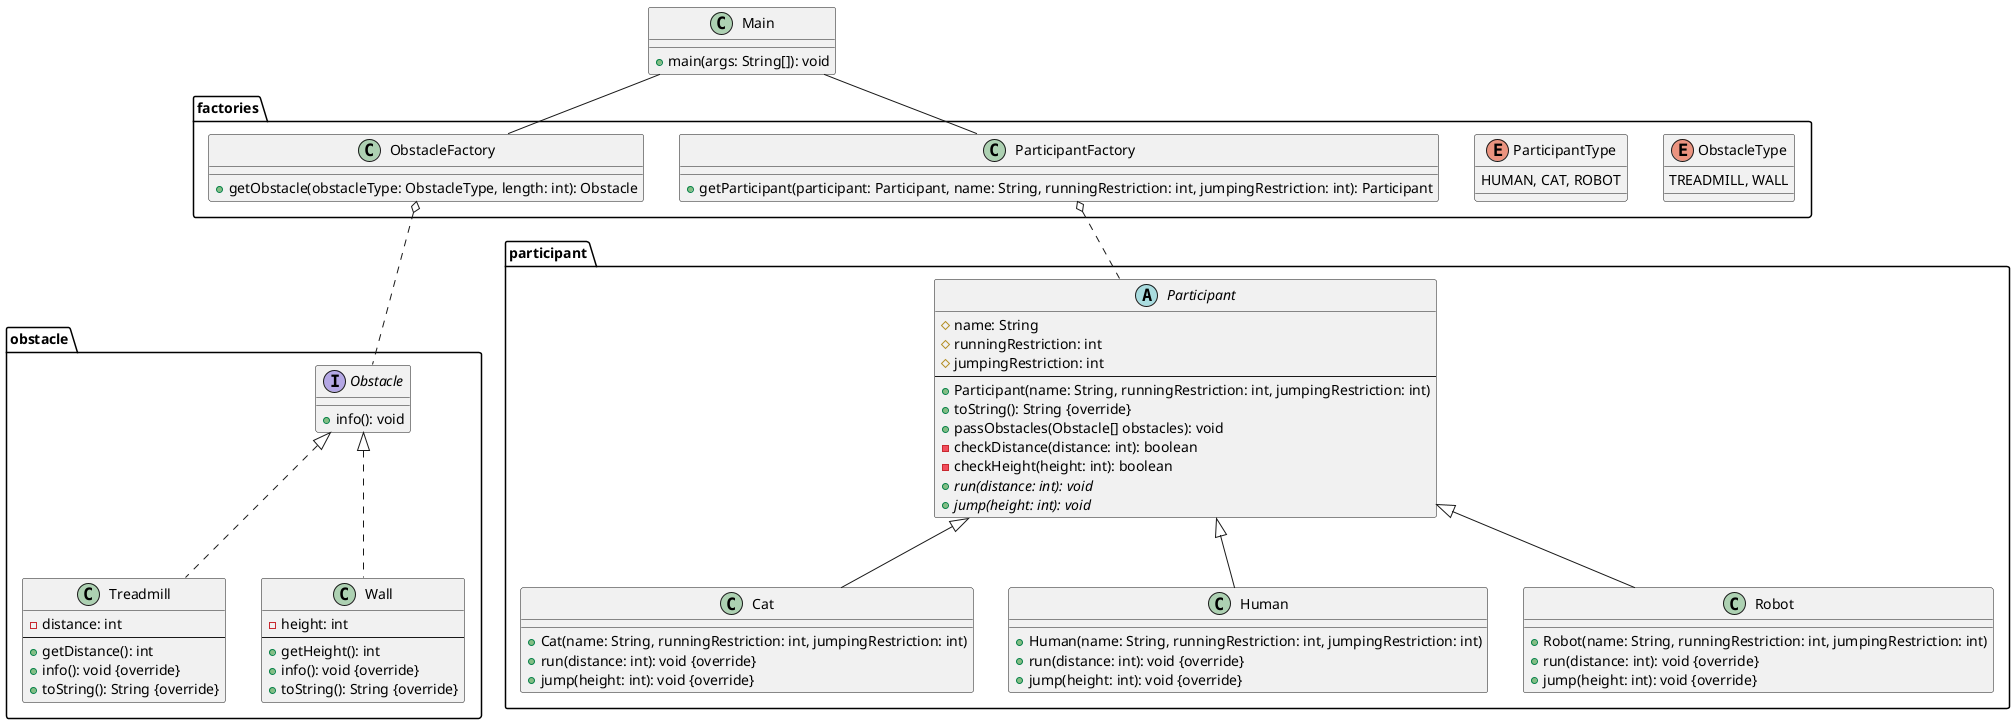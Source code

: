 @startuml
'https://plantuml.com/class-diagram

package "participant" {
    abstract class Participant{
        #name: String
        #runningRestriction: int
        #jumpingRestriction: int
        ---
        +Participant(name: String, runningRestriction: int, jumpingRestriction: int)
        +toString(): String {override}
        +passObstacles(Obstacle[] obstacles): void
        -checkDistance(distance: int): boolean
        -checkHeight(height: int): boolean
        +{abstract}run(distance: int): void
        +{abstract}jump(height: int): void
    }

    class Cat{
        +Cat(name: String, runningRestriction: int, jumpingRestriction: int)
        +run(distance: int): void {override}
        +jump(height: int): void {override}
    }

    class Human{
        +Human(name: String, runningRestriction: int, jumpingRestriction: int)
        +run(distance: int): void {override}
        +jump(height: int): void {override}
    }

    class Robot{
        +Robot(name: String, runningRestriction: int, jumpingRestriction: int)
        +run(distance: int): void {override}
        +jump(height: int): void {override}
    }

    Participant <|-- Cat
    Participant <|-- Human
    Participant <|-- Robot
}

package "obstacle" {
    interface Obstacle{
        +info(): void
    }

    class Treadmill{
        -distance: int
        ---
        +getDistance(): int
        +info(): void {override}
        +toString(): String {override}
    }

    class Wall{
        -height: int
        ---
        +getHeight(): int
        +info(): void {override}
        +toString(): String {override}
    }

    Obstacle <|.. Treadmill
    Obstacle <|.. Wall
}

package "factories" {
    enum ObstacleType{
        TREADMILL, WALL
    }

    enum ParticipantType{
        HUMAN, CAT, ROBOT
    }

    class ObstacleFactory{
        +getObstacle(obstacleType: ObstacleType, length: int): Obstacle
    }

    class ParticipantFactory{
        +getParticipant(participant: Participant, name: String, runningRestriction: int, jumpingRestriction: int): Participant
    }

    ObstacleFactory o.. Obstacle
    ParticipantFactory o.. Participant
}

class Main{
    +main(args: String[]): void
}

Main -- ObstacleFactory
Main -- ParticipantFactory

@enduml
